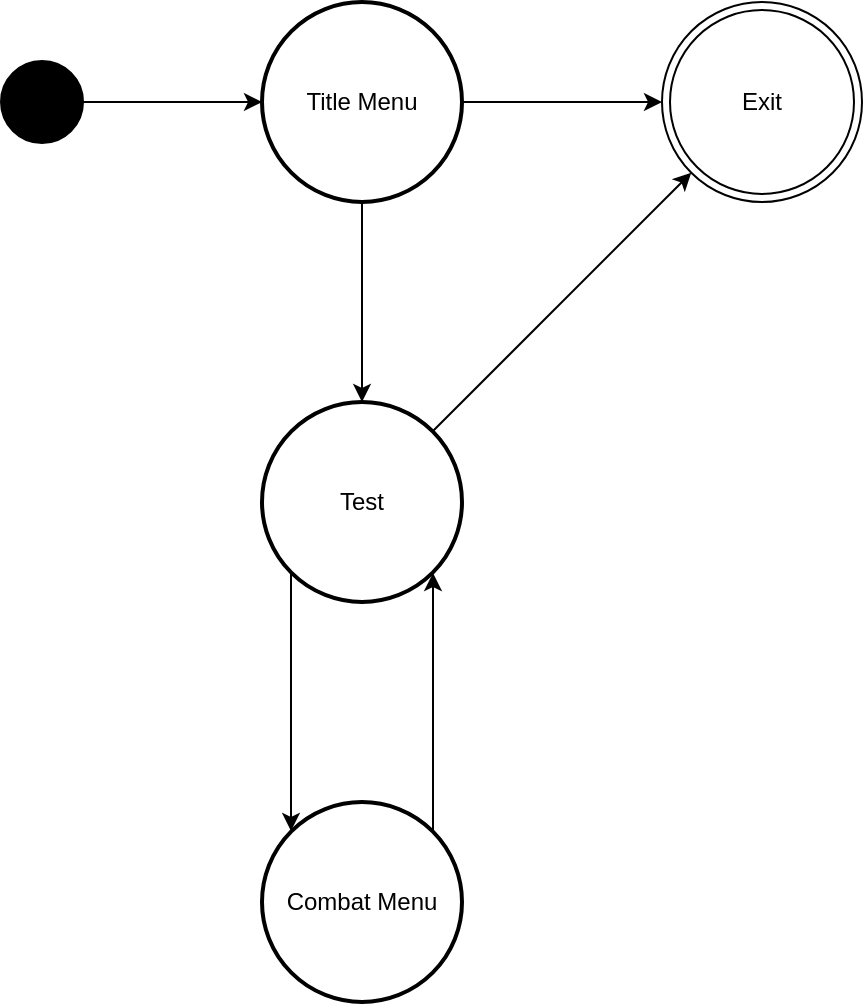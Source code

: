 <mxfile version="12.1.7" type="device" pages="1"><diagram name="Page-1" id="8ce9d11a-91a2-4d17-14d8-a56ed91bf033"><mxGraphModel dx="1072" dy="832" grid="1" gridSize="10" guides="1" tooltips="1" connect="1" arrows="1" fold="1" page="1" pageScale="1" pageWidth="1100" pageHeight="850" background="#ffffff" math="0" shadow="0"><root><mxCell id="0"/><mxCell id="1" parent="0"/><mxCell id="6ONC55oGrobgKXCGmghI-1" value="" style="strokeWidth=2;html=1;shape=mxgraph.flowchart.start_2;whiteSpace=wrap;fillColor=#000000;" vertex="1" parent="1"><mxGeometry x="140" y="100" width="40" height="40" as="geometry"/></mxCell><mxCell id="6ONC55oGrobgKXCGmghI-4" value="Title Menu" style="strokeWidth=2;html=1;shape=mxgraph.flowchart.start_2;whiteSpace=wrap;fillColor=#FFFFFF;" vertex="1" parent="1"><mxGeometry x="270" y="70" width="100" height="100" as="geometry"/></mxCell><mxCell id="6ONC55oGrobgKXCGmghI-5" value="" style="endArrow=classic;html=1;exitX=1;exitY=0.5;exitDx=0;exitDy=0;exitPerimeter=0;entryX=0;entryY=0.5;entryDx=0;entryDy=0;entryPerimeter=0;" edge="1" parent="1" source="6ONC55oGrobgKXCGmghI-1" target="6ONC55oGrobgKXCGmghI-4"><mxGeometry width="50" height="50" relative="1" as="geometry"><mxPoint x="220" y="280" as="sourcePoint"/><mxPoint x="270" y="230" as="targetPoint"/></mxGeometry></mxCell><mxCell id="6ONC55oGrobgKXCGmghI-7" value="Test" style="strokeWidth=2;html=1;shape=mxgraph.flowchart.start_2;whiteSpace=wrap;fillColor=#FFFFFF;" vertex="1" parent="1"><mxGeometry x="270" y="270" width="100" height="100" as="geometry"/></mxCell><mxCell id="6ONC55oGrobgKXCGmghI-8" value="Combat Menu" style="strokeWidth=2;html=1;shape=mxgraph.flowchart.start_2;whiteSpace=wrap;fillColor=#FFFFFF;" vertex="1" parent="1"><mxGeometry x="270" y="470" width="100" height="100" as="geometry"/></mxCell><mxCell id="6ONC55oGrobgKXCGmghI-9" value="" style="endArrow=classic;html=1;exitX=0.145;exitY=0.855;exitDx=0;exitDy=0;exitPerimeter=0;entryX=0.145;entryY=0.145;entryDx=0;entryDy=0;entryPerimeter=0;" edge="1" parent="1" source="6ONC55oGrobgKXCGmghI-7" target="6ONC55oGrobgKXCGmghI-8"><mxGeometry width="50" height="50" relative="1" as="geometry"><mxPoint x="360" y="480" as="sourcePoint"/><mxPoint x="410" y="430" as="targetPoint"/></mxGeometry></mxCell><mxCell id="6ONC55oGrobgKXCGmghI-10" value="" style="endArrow=classic;html=1;exitX=0.5;exitY=1;exitDx=0;exitDy=0;exitPerimeter=0;entryX=0.5;entryY=0;entryDx=0;entryDy=0;entryPerimeter=0;" edge="1" parent="1" source="6ONC55oGrobgKXCGmghI-4" target="6ONC55oGrobgKXCGmghI-7"><mxGeometry width="50" height="50" relative="1" as="geometry"><mxPoint x="320" y="520" as="sourcePoint"/><mxPoint x="370" y="470" as="targetPoint"/></mxGeometry></mxCell><mxCell id="6ONC55oGrobgKXCGmghI-13" value="Exit" style="ellipse;shape=doubleEllipse;whiteSpace=wrap;html=1;aspect=fixed;strokeColor=#000000;fillColor=#FFFFFF;" vertex="1" parent="1"><mxGeometry x="470" y="70" width="100" height="100" as="geometry"/></mxCell><mxCell id="6ONC55oGrobgKXCGmghI-14" value="" style="endArrow=classic;html=1;exitX=1;exitY=0.5;exitDx=0;exitDy=0;exitPerimeter=0;entryX=0;entryY=0.5;entryDx=0;entryDy=0;" edge="1" parent="1" source="6ONC55oGrobgKXCGmghI-4" target="6ONC55oGrobgKXCGmghI-13"><mxGeometry width="50" height="50" relative="1" as="geometry"><mxPoint x="220" y="260" as="sourcePoint"/><mxPoint x="270" y="210" as="targetPoint"/></mxGeometry></mxCell><mxCell id="6ONC55oGrobgKXCGmghI-15" value="" style="endArrow=classic;html=1;exitX=0.855;exitY=0.145;exitDx=0;exitDy=0;exitPerimeter=0;entryX=0.855;entryY=0.855;entryDx=0;entryDy=0;entryPerimeter=0;" edge="1" parent="1" source="6ONC55oGrobgKXCGmghI-8" target="6ONC55oGrobgKXCGmghI-7"><mxGeometry width="50" height="50" relative="1" as="geometry"><mxPoint x="470" y="430" as="sourcePoint"/><mxPoint x="520" y="380" as="targetPoint"/></mxGeometry></mxCell><mxCell id="6ONC55oGrobgKXCGmghI-16" value="" style="endArrow=classic;html=1;exitX=0.855;exitY=0.145;exitDx=0;exitDy=0;exitPerimeter=0;entryX=0;entryY=1;entryDx=0;entryDy=0;" edge="1" parent="1" source="6ONC55oGrobgKXCGmghI-7" target="6ONC55oGrobgKXCGmghI-13"><mxGeometry width="50" height="50" relative="1" as="geometry"><mxPoint x="520" y="350" as="sourcePoint"/><mxPoint x="570" y="300" as="targetPoint"/></mxGeometry></mxCell></root></mxGraphModel></diagram></mxfile>